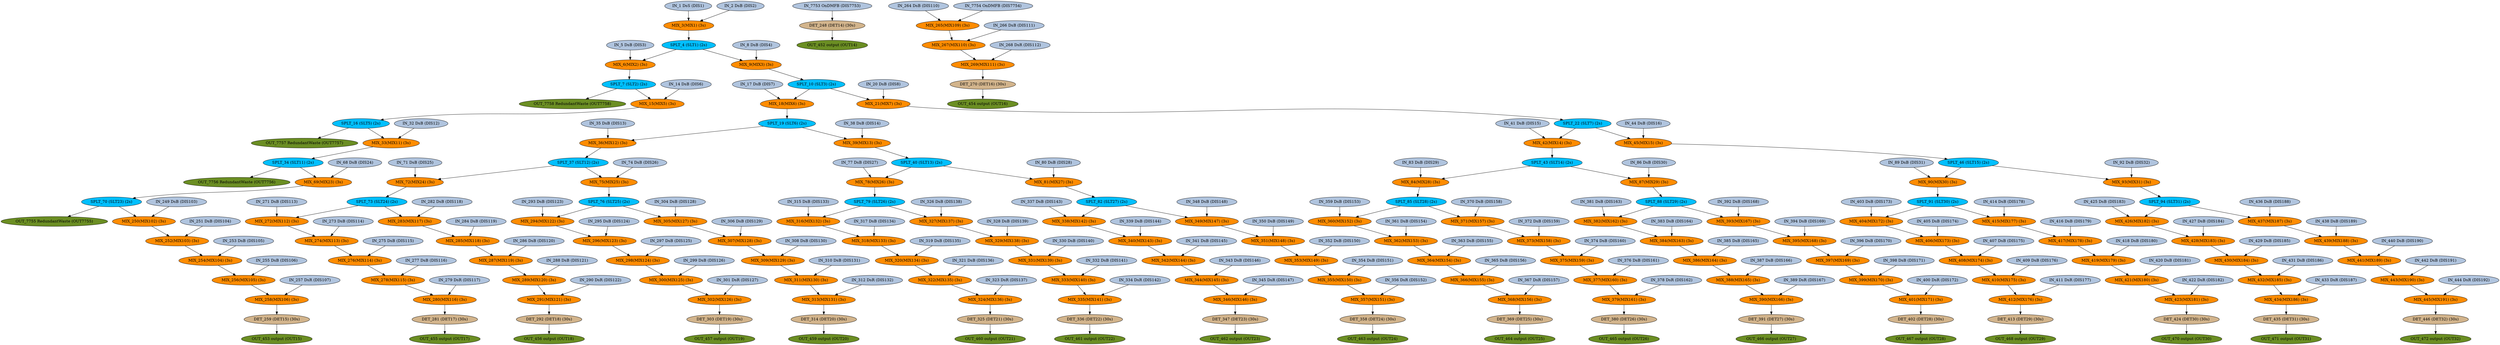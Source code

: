 digraph G {
1 [label = "IN_1 DsS (DIS1)\n" fillcolor=lightsteelblue, style=filled];
1 -> 3;
2 [label = "IN_2 DsB (DIS2)\n" fillcolor=lightsteelblue, style=filled];
2 -> 3;
3 [label = "MIX_3(MIX1) (3s)\n" fillcolor=darkorange, style=filled];
3 -> 4;
4 [label = "SPLT_4 (SLT1) (2s)\n" fillcolor=deepskyblue, style=filled];
4 -> 6;
4 -> 9;
5 [label = "IN_5 DsB (DIS3)\n" fillcolor=lightsteelblue, style=filled];
5 -> 6;
6 [label = "MIX_6(MIX2) (3s)\n" fillcolor=darkorange, style=filled];
6 -> 7;
7 [label = "SPLT_7 (SLT2) (2s)\n" fillcolor=deepskyblue, style=filled];
7 -> 15;
7 -> 7758;
8 [label = "IN_8 DsB (DIS4)\n" fillcolor=lightsteelblue, style=filled];
8 -> 9;
9 [label = "MIX_9(MIX3) (3s)\n" fillcolor=darkorange, style=filled];
9 -> 10;
10 [label = "SPLT_10 (SLT3) (2s)\n" fillcolor=deepskyblue, style=filled];
10 -> 18;
10 -> 21;
14 [label = "IN_14 DsB (DIS6)\n" fillcolor=lightsteelblue, style=filled];
14 -> 15;
15 [label = "MIX_15(MIX5) (3s)\n" fillcolor=darkorange, style=filled];
15 -> 16;
16 [label = "SPLT_16 (SLT5) (2s)\n" fillcolor=deepskyblue, style=filled];
16 -> 33;
16 -> 7757;
17 [label = "IN_17 DsB (DIS7)\n" fillcolor=lightsteelblue, style=filled];
17 -> 18;
18 [label = "MIX_18(MIX6) (3s)\n" fillcolor=darkorange, style=filled];
18 -> 19;
19 [label = "SPLT_19 (SLT6) (2s)\n" fillcolor=deepskyblue, style=filled];
19 -> 36;
19 -> 39;
20 [label = "IN_20 DsB (DIS8)\n" fillcolor=lightsteelblue, style=filled];
20 -> 21;
21 [label = "MIX_21(MIX7) (3s)\n" fillcolor=darkorange, style=filled];
21 -> 22;
22 [label = "SPLT_22 (SLT7) (2s)\n" fillcolor=deepskyblue, style=filled];
22 -> 42;
22 -> 45;
32 [label = "IN_32 DsB (DIS12)\n" fillcolor=lightsteelblue, style=filled];
32 -> 33;
33 [label = "MIX_33(MIX11) (3s)\n" fillcolor=darkorange, style=filled];
33 -> 34;
34 [label = "SPLT_34 (SLT11) (2s)\n" fillcolor=deepskyblue, style=filled];
34 -> 69;
34 -> 7756;
35 [label = "IN_35 DsB (DIS13)\n" fillcolor=lightsteelblue, style=filled];
35 -> 36;
36 [label = "MIX_36(MIX12) (3s)\n" fillcolor=darkorange, style=filled];
36 -> 37;
37 [label = "SPLT_37 (SLT12) (2s)\n" fillcolor=deepskyblue, style=filled];
37 -> 72;
37 -> 75;
38 [label = "IN_38 DsB (DIS14)\n" fillcolor=lightsteelblue, style=filled];
38 -> 39;
39 [label = "MIX_39(MIX13) (3s)\n" fillcolor=darkorange, style=filled];
39 -> 40;
40 [label = "SPLT_40 (SLT13) (2s)\n" fillcolor=deepskyblue, style=filled];
40 -> 78;
40 -> 81;
41 [label = "IN_41 DsB (DIS15)\n" fillcolor=lightsteelblue, style=filled];
41 -> 42;
42 [label = "MIX_42(MIX14) (3s)\n" fillcolor=darkorange, style=filled];
42 -> 43;
43 [label = "SPLT_43 (SLT14) (2s)\n" fillcolor=deepskyblue, style=filled];
43 -> 84;
43 -> 87;
44 [label = "IN_44 DsB (DIS16)\n" fillcolor=lightsteelblue, style=filled];
44 -> 45;
45 [label = "MIX_45(MIX15) (3s)\n" fillcolor=darkorange, style=filled];
45 -> 46;
46 [label = "SPLT_46 (SLT15) (2s)\n" fillcolor=deepskyblue, style=filled];
46 -> 90;
46 -> 93;
68 [label = "IN_68 DsB (DIS24)\n" fillcolor=lightsteelblue, style=filled];
68 -> 69;
69 [label = "MIX_69(MIX23) (3s)\n" fillcolor=darkorange, style=filled];
69 -> 70;
70 [label = "SPLT_70 (SLT23) (2s)\n" fillcolor=deepskyblue, style=filled];
70 -> 250;
70 -> 7755;
71 [label = "IN_71 DsB (DIS25)\n" fillcolor=lightsteelblue, style=filled];
71 -> 72;
72 [label = "MIX_72(MIX24) (3s)\n" fillcolor=darkorange, style=filled];
72 -> 73;
73 [label = "SPLT_73 (SLT24) (2s)\n" fillcolor=deepskyblue, style=filled];
73 -> 272;
73 -> 283;
74 [label = "IN_74 DsB (DIS26)\n" fillcolor=lightsteelblue, style=filled];
74 -> 75;
75 [label = "MIX_75(MIX25) (3s)\n" fillcolor=darkorange, style=filled];
75 -> 76;
76 [label = "SPLT_76 (SLT25) (2s)\n" fillcolor=deepskyblue, style=filled];
76 -> 294;
76 -> 305;
77 [label = "IN_77 DsB (DIS27)\n" fillcolor=lightsteelblue, style=filled];
77 -> 78;
78 [label = "MIX_78(MIX26) (3s)\n" fillcolor=darkorange, style=filled];
78 -> 79;
79 [label = "SPLT_79 (SLT26) (2s)\n" fillcolor=deepskyblue, style=filled];
79 -> 316;
79 -> 327;
80 [label = "IN_80 DsB (DIS28)\n" fillcolor=lightsteelblue, style=filled];
80 -> 81;
81 [label = "MIX_81(MIX27) (3s)\n" fillcolor=darkorange, style=filled];
81 -> 82;
82 [label = "SPLT_82 (SLT27) (2s)\n" fillcolor=deepskyblue, style=filled];
82 -> 338;
82 -> 349;
83 [label = "IN_83 DsB (DIS29)\n" fillcolor=lightsteelblue, style=filled];
83 -> 84;
84 [label = "MIX_84(MIX28) (3s)\n" fillcolor=darkorange, style=filled];
84 -> 85;
85 [label = "SPLT_85 (SLT28) (2s)\n" fillcolor=deepskyblue, style=filled];
85 -> 360;
85 -> 371;
86 [label = "IN_86 DsB (DIS30)\n" fillcolor=lightsteelblue, style=filled];
86 -> 87;
87 [label = "MIX_87(MIX29) (3s)\n" fillcolor=darkorange, style=filled];
87 -> 88;
88 [label = "SPLT_88 (SLT29) (2s)\n" fillcolor=deepskyblue, style=filled];
88 -> 382;
88 -> 393;
89 [label = "IN_89 DsB (DIS31)\n" fillcolor=lightsteelblue, style=filled];
89 -> 90;
90 [label = "MIX_90(MIX30) (3s)\n" fillcolor=darkorange, style=filled];
90 -> 91;
91 [label = "SPLT_91 (SLT30) (2s)\n" fillcolor=deepskyblue, style=filled];
91 -> 404;
91 -> 415;
92 [label = "IN_92 DsB (DIS32)\n" fillcolor=lightsteelblue, style=filled];
92 -> 93;
93 [label = "MIX_93(MIX31) (3s)\n" fillcolor=darkorange, style=filled];
93 -> 94;
94 [label = "SPLT_94 (SLT31) (2s)\n" fillcolor=deepskyblue, style=filled];
94 -> 426;
94 -> 437;
248 [label = "DET_248 (DET14) (30s)\n" fillcolor=tan, style=filled];
248 -> 452;
249 [label = "IN_249 DsB (DIS103)\n" fillcolor=lightsteelblue, style=filled];
249 -> 250;
250 [label = "MIX_250(MIX102) (3s)\n" fillcolor=darkorange, style=filled];
250 -> 252;
251 [label = "IN_251 DsB (DIS104)\n" fillcolor=lightsteelblue, style=filled];
251 -> 252;
252 [label = "MIX_252(MIX103) (3s)\n" fillcolor=darkorange, style=filled];
252 -> 254;
253 [label = "IN_253 DsB (DIS105)\n" fillcolor=lightsteelblue, style=filled];
253 -> 254;
254 [label = "MIX_254(MIX104) (3s)\n" fillcolor=darkorange, style=filled];
254 -> 256;
255 [label = "IN_255 DsB (DIS106)\n" fillcolor=lightsteelblue, style=filled];
255 -> 256;
256 [label = "MIX_256(MIX105) (3s)\n" fillcolor=darkorange, style=filled];
256 -> 258;
257 [label = "IN_257 DsR (DIS107)\n" fillcolor=lightsteelblue, style=filled];
257 -> 258;
258 [label = "MIX_258(MIX106) (3s)\n" fillcolor=darkorange, style=filled];
258 -> 259;
259 [label = "DET_259 (DET15) (30s)\n" fillcolor=tan, style=filled];
259 -> 453;
264 [label = "IN_264 DsB (DIS110)\n" fillcolor=lightsteelblue, style=filled];
264 -> 265;
265 [label = "MIX_265(MIX109) (3s)\n" fillcolor=darkorange, style=filled];
265 -> 267;
266 [label = "IN_266 DsB (DIS111)\n" fillcolor=lightsteelblue, style=filled];
266 -> 267;
267 [label = "MIX_267(MIX110) (3s)\n" fillcolor=darkorange, style=filled];
267 -> 269;
268 [label = "IN_268 DsR (DIS112)\n" fillcolor=lightsteelblue, style=filled];
268 -> 269;
269 [label = "MIX_269(MIX111) (3s)\n" fillcolor=darkorange, style=filled];
269 -> 270;
270 [label = "DET_270 (DET16) (30s)\n" fillcolor=tan, style=filled];
270 -> 454;
271 [label = "IN_271 DsB (DIS113)\n" fillcolor=lightsteelblue, style=filled];
271 -> 272;
272 [label = "MIX_272(MIX112) (3s)\n" fillcolor=darkorange, style=filled];
272 -> 274;
273 [label = "IN_273 DsB (DIS114)\n" fillcolor=lightsteelblue, style=filled];
273 -> 274;
274 [label = "MIX_274(MIX113) (3s)\n" fillcolor=darkorange, style=filled];
274 -> 276;
275 [label = "IN_275 DsB (DIS115)\n" fillcolor=lightsteelblue, style=filled];
275 -> 276;
276 [label = "MIX_276(MIX114) (3s)\n" fillcolor=darkorange, style=filled];
276 -> 278;
277 [label = "IN_277 DsB (DIS116)\n" fillcolor=lightsteelblue, style=filled];
277 -> 278;
278 [label = "MIX_278(MIX115) (3s)\n" fillcolor=darkorange, style=filled];
278 -> 280;
279 [label = "IN_279 DsR (DIS117)\n" fillcolor=lightsteelblue, style=filled];
279 -> 280;
280 [label = "MIX_280(MIX116) (3s)\n" fillcolor=darkorange, style=filled];
280 -> 281;
281 [label = "DET_281 (DET17) (30s)\n" fillcolor=tan, style=filled];
281 -> 455;
282 [label = "IN_282 DsB (DIS118)\n" fillcolor=lightsteelblue, style=filled];
282 -> 283;
283 [label = "MIX_283(MIX117) (3s)\n" fillcolor=darkorange, style=filled];
283 -> 285;
284 [label = "IN_284 DsB (DIS119)\n" fillcolor=lightsteelblue, style=filled];
284 -> 285;
285 [label = "MIX_285(MIX118) (3s)\n" fillcolor=darkorange, style=filled];
285 -> 287;
286 [label = "IN_286 DsB (DIS120)\n" fillcolor=lightsteelblue, style=filled];
286 -> 287;
287 [label = "MIX_287(MIX119) (3s)\n" fillcolor=darkorange, style=filled];
287 -> 289;
288 [label = "IN_288 DsB (DIS121)\n" fillcolor=lightsteelblue, style=filled];
288 -> 289;
289 [label = "MIX_289(MIX120) (3s)\n" fillcolor=darkorange, style=filled];
289 -> 291;
290 [label = "IN_290 DsR (DIS122)\n" fillcolor=lightsteelblue, style=filled];
290 -> 291;
291 [label = "MIX_291(MIX121) (3s)\n" fillcolor=darkorange, style=filled];
291 -> 292;
292 [label = "DET_292 (DET18) (30s)\n" fillcolor=tan, style=filled];
292 -> 456;
293 [label = "IN_293 DsB (DIS123)\n" fillcolor=lightsteelblue, style=filled];
293 -> 294;
294 [label = "MIX_294(MIX122) (3s)\n" fillcolor=darkorange, style=filled];
294 -> 296;
295 [label = "IN_295 DsB (DIS124)\n" fillcolor=lightsteelblue, style=filled];
295 -> 296;
296 [label = "MIX_296(MIX123) (3s)\n" fillcolor=darkorange, style=filled];
296 -> 298;
297 [label = "IN_297 DsB (DIS125)\n" fillcolor=lightsteelblue, style=filled];
297 -> 298;
298 [label = "MIX_298(MIX124) (3s)\n" fillcolor=darkorange, style=filled];
298 -> 300;
299 [label = "IN_299 DsB (DIS126)\n" fillcolor=lightsteelblue, style=filled];
299 -> 300;
300 [label = "MIX_300(MIX125) (3s)\n" fillcolor=darkorange, style=filled];
300 -> 302;
301 [label = "IN_301 DsR (DIS127)\n" fillcolor=lightsteelblue, style=filled];
301 -> 302;
302 [label = "MIX_302(MIX126) (3s)\n" fillcolor=darkorange, style=filled];
302 -> 303;
303 [label = "DET_303 (DET19) (30s)\n" fillcolor=tan, style=filled];
303 -> 457;
304 [label = "IN_304 DsB (DIS128)\n" fillcolor=lightsteelblue, style=filled];
304 -> 305;
305 [label = "MIX_305(MIX127) (3s)\n" fillcolor=darkorange, style=filled];
305 -> 307;
306 [label = "IN_306 DsB (DIS129)\n" fillcolor=lightsteelblue, style=filled];
306 -> 307;
307 [label = "MIX_307(MIX128) (3s)\n" fillcolor=darkorange, style=filled];
307 -> 309;
308 [label = "IN_308 DsB (DIS130)\n" fillcolor=lightsteelblue, style=filled];
308 -> 309;
309 [label = "MIX_309(MIX129) (3s)\n" fillcolor=darkorange, style=filled];
309 -> 311;
310 [label = "IN_310 DsB (DIS131)\n" fillcolor=lightsteelblue, style=filled];
310 -> 311;
311 [label = "MIX_311(MIX130) (3s)\n" fillcolor=darkorange, style=filled];
311 -> 313;
312 [label = "IN_312 DsR (DIS132)\n" fillcolor=lightsteelblue, style=filled];
312 -> 313;
313 [label = "MIX_313(MIX131) (3s)\n" fillcolor=darkorange, style=filled];
313 -> 314;
314 [label = "DET_314 (DET20) (30s)\n" fillcolor=tan, style=filled];
314 -> 459;
315 [label = "IN_315 DsB (DIS133)\n" fillcolor=lightsteelblue, style=filled];
315 -> 316;
316 [label = "MIX_316(MIX132) (3s)\n" fillcolor=darkorange, style=filled];
316 -> 318;
317 [label = "IN_317 DsB (DIS134)\n" fillcolor=lightsteelblue, style=filled];
317 -> 318;
318 [label = "MIX_318(MIX133) (3s)\n" fillcolor=darkorange, style=filled];
318 -> 320;
319 [label = "IN_319 DsB (DIS135)\n" fillcolor=lightsteelblue, style=filled];
319 -> 320;
320 [label = "MIX_320(MIX134) (3s)\n" fillcolor=darkorange, style=filled];
320 -> 322;
321 [label = "IN_321 DsB (DIS136)\n" fillcolor=lightsteelblue, style=filled];
321 -> 322;
322 [label = "MIX_322(MIX135) (3s)\n" fillcolor=darkorange, style=filled];
322 -> 324;
323 [label = "IN_323 DsR (DIS137)\n" fillcolor=lightsteelblue, style=filled];
323 -> 324;
324 [label = "MIX_324(MIX136) (3s)\n" fillcolor=darkorange, style=filled];
324 -> 325;
325 [label = "DET_325 (DET21) (30s)\n" fillcolor=tan, style=filled];
325 -> 460;
326 [label = "IN_326 DsB (DIS138)\n" fillcolor=lightsteelblue, style=filled];
326 -> 327;
327 [label = "MIX_327(MIX137) (3s)\n" fillcolor=darkorange, style=filled];
327 -> 329;
328 [label = "IN_328 DsB (DIS139)\n" fillcolor=lightsteelblue, style=filled];
328 -> 329;
329 [label = "MIX_329(MIX138) (3s)\n" fillcolor=darkorange, style=filled];
329 -> 331;
330 [label = "IN_330 DsB (DIS140)\n" fillcolor=lightsteelblue, style=filled];
330 -> 331;
331 [label = "MIX_331(MIX139) (3s)\n" fillcolor=darkorange, style=filled];
331 -> 333;
332 [label = "IN_332 DsB (DIS141)\n" fillcolor=lightsteelblue, style=filled];
332 -> 333;
333 [label = "MIX_333(MIX140) (3s)\n" fillcolor=darkorange, style=filled];
333 -> 335;
334 [label = "IN_334 DsR (DIS142)\n" fillcolor=lightsteelblue, style=filled];
334 -> 335;
335 [label = "MIX_335(MIX141) (3s)\n" fillcolor=darkorange, style=filled];
335 -> 336;
336 [label = "DET_336 (DET22) (30s)\n" fillcolor=tan, style=filled];
336 -> 461;
337 [label = "IN_337 DsB (DIS143)\n" fillcolor=lightsteelblue, style=filled];
337 -> 338;
338 [label = "MIX_338(MIX142) (3s)\n" fillcolor=darkorange, style=filled];
338 -> 340;
339 [label = "IN_339 DsB (DIS144)\n" fillcolor=lightsteelblue, style=filled];
339 -> 340;
340 [label = "MIX_340(MIX143) (3s)\n" fillcolor=darkorange, style=filled];
340 -> 342;
341 [label = "IN_341 DsB (DIS145)\n" fillcolor=lightsteelblue, style=filled];
341 -> 342;
342 [label = "MIX_342(MIX144) (3s)\n" fillcolor=darkorange, style=filled];
342 -> 344;
343 [label = "IN_343 DsB (DIS146)\n" fillcolor=lightsteelblue, style=filled];
343 -> 344;
344 [label = "MIX_344(MIX145) (3s)\n" fillcolor=darkorange, style=filled];
344 -> 346;
345 [label = "IN_345 DsR (DIS147)\n" fillcolor=lightsteelblue, style=filled];
345 -> 346;
346 [label = "MIX_346(MIX146) (3s)\n" fillcolor=darkorange, style=filled];
346 -> 347;
347 [label = "DET_347 (DET23) (30s)\n" fillcolor=tan, style=filled];
347 -> 462;
348 [label = "IN_348 DsB (DIS148)\n" fillcolor=lightsteelblue, style=filled];
348 -> 349;
349 [label = "MIX_349(MIX147) (3s)\n" fillcolor=darkorange, style=filled];
349 -> 351;
350 [label = "IN_350 DsB (DIS149)\n" fillcolor=lightsteelblue, style=filled];
350 -> 351;
351 [label = "MIX_351(MIX148) (3s)\n" fillcolor=darkorange, style=filled];
351 -> 353;
352 [label = "IN_352 DsB (DIS150)\n" fillcolor=lightsteelblue, style=filled];
352 -> 353;
353 [label = "MIX_353(MIX149) (3s)\n" fillcolor=darkorange, style=filled];
353 -> 355;
354 [label = "IN_354 DsB (DIS151)\n" fillcolor=lightsteelblue, style=filled];
354 -> 355;
355 [label = "MIX_355(MIX150) (3s)\n" fillcolor=darkorange, style=filled];
355 -> 357;
356 [label = "IN_356 DsR (DIS152)\n" fillcolor=lightsteelblue, style=filled];
356 -> 357;
357 [label = "MIX_357(MIX151) (3s)\n" fillcolor=darkorange, style=filled];
357 -> 358;
358 [label = "DET_358 (DET24) (30s)\n" fillcolor=tan, style=filled];
358 -> 463;
359 [label = "IN_359 DsB (DIS153)\n" fillcolor=lightsteelblue, style=filled];
359 -> 360;
360 [label = "MIX_360(MIX152) (3s)\n" fillcolor=darkorange, style=filled];
360 -> 362;
361 [label = "IN_361 DsB (DIS154)\n" fillcolor=lightsteelblue, style=filled];
361 -> 362;
362 [label = "MIX_362(MIX153) (3s)\n" fillcolor=darkorange, style=filled];
362 -> 364;
363 [label = "IN_363 DsB (DIS155)\n" fillcolor=lightsteelblue, style=filled];
363 -> 364;
364 [label = "MIX_364(MIX154) (3s)\n" fillcolor=darkorange, style=filled];
364 -> 366;
365 [label = "IN_365 DsB (DIS156)\n" fillcolor=lightsteelblue, style=filled];
365 -> 366;
366 [label = "MIX_366(MIX155) (3s)\n" fillcolor=darkorange, style=filled];
366 -> 368;
367 [label = "IN_367 DsR (DIS157)\n" fillcolor=lightsteelblue, style=filled];
367 -> 368;
368 [label = "MIX_368(MIX156) (3s)\n" fillcolor=darkorange, style=filled];
368 -> 369;
369 [label = "DET_369 (DET25) (30s)\n" fillcolor=tan, style=filled];
369 -> 464;
370 [label = "IN_370 DsB (DIS158)\n" fillcolor=lightsteelblue, style=filled];
370 -> 371;
371 [label = "MIX_371(MIX157) (3s)\n" fillcolor=darkorange, style=filled];
371 -> 373;
372 [label = "IN_372 DsB (DIS159)\n" fillcolor=lightsteelblue, style=filled];
372 -> 373;
373 [label = "MIX_373(MIX158) (3s)\n" fillcolor=darkorange, style=filled];
373 -> 375;
374 [label = "IN_374 DsB (DIS160)\n" fillcolor=lightsteelblue, style=filled];
374 -> 375;
375 [label = "MIX_375(MIX159) (3s)\n" fillcolor=darkorange, style=filled];
375 -> 377;
376 [label = "IN_376 DsB (DIS161)\n" fillcolor=lightsteelblue, style=filled];
376 -> 377;
377 [label = "MIX_377(MIX160) (3s)\n" fillcolor=darkorange, style=filled];
377 -> 379;
378 [label = "IN_378 DsR (DIS162)\n" fillcolor=lightsteelblue, style=filled];
378 -> 379;
379 [label = "MIX_379(MIX161) (3s)\n" fillcolor=darkorange, style=filled];
379 -> 380;
380 [label = "DET_380 (DET26) (30s)\n" fillcolor=tan, style=filled];
380 -> 465;
381 [label = "IN_381 DsB (DIS163)\n" fillcolor=lightsteelblue, style=filled];
381 -> 382;
382 [label = "MIX_382(MIX162) (3s)\n" fillcolor=darkorange, style=filled];
382 -> 384;
383 [label = "IN_383 DsB (DIS164)\n" fillcolor=lightsteelblue, style=filled];
383 -> 384;
384 [label = "MIX_384(MIX163) (3s)\n" fillcolor=darkorange, style=filled];
384 -> 386;
385 [label = "IN_385 DsB (DIS165)\n" fillcolor=lightsteelblue, style=filled];
385 -> 386;
386 [label = "MIX_386(MIX164) (3s)\n" fillcolor=darkorange, style=filled];
386 -> 388;
387 [label = "IN_387 DsB (DIS166)\n" fillcolor=lightsteelblue, style=filled];
387 -> 388;
388 [label = "MIX_388(MIX165) (3s)\n" fillcolor=darkorange, style=filled];
388 -> 390;
389 [label = "IN_389 DsR (DIS167)\n" fillcolor=lightsteelblue, style=filled];
389 -> 390;
390 [label = "MIX_390(MIX166) (3s)\n" fillcolor=darkorange, style=filled];
390 -> 391;
391 [label = "DET_391 (DET27) (30s)\n" fillcolor=tan, style=filled];
391 -> 466;
392 [label = "IN_392 DsB (DIS168)\n" fillcolor=lightsteelblue, style=filled];
392 -> 393;
393 [label = "MIX_393(MIX167) (3s)\n" fillcolor=darkorange, style=filled];
393 -> 395;
394 [label = "IN_394 DsB (DIS169)\n" fillcolor=lightsteelblue, style=filled];
394 -> 395;
395 [label = "MIX_395(MIX168) (3s)\n" fillcolor=darkorange, style=filled];
395 -> 397;
396 [label = "IN_396 DsB (DIS170)\n" fillcolor=lightsteelblue, style=filled];
396 -> 397;
397 [label = "MIX_397(MIX169) (3s)\n" fillcolor=darkorange, style=filled];
397 -> 399;
398 [label = "IN_398 DsB (DIS171)\n" fillcolor=lightsteelblue, style=filled];
398 -> 399;
399 [label = "MIX_399(MIX170) (3s)\n" fillcolor=darkorange, style=filled];
399 -> 401;
400 [label = "IN_400 DsR (DIS172)\n" fillcolor=lightsteelblue, style=filled];
400 -> 401;
401 [label = "MIX_401(MIX171) (3s)\n" fillcolor=darkorange, style=filled];
401 -> 402;
402 [label = "DET_402 (DET28) (30s)\n" fillcolor=tan, style=filled];
402 -> 467;
403 [label = "IN_403 DsB (DIS173)\n" fillcolor=lightsteelblue, style=filled];
403 -> 404;
404 [label = "MIX_404(MIX172) (3s)\n" fillcolor=darkorange, style=filled];
404 -> 406;
405 [label = "IN_405 DsB (DIS174)\n" fillcolor=lightsteelblue, style=filled];
405 -> 406;
406 [label = "MIX_406(MIX173) (3s)\n" fillcolor=darkorange, style=filled];
406 -> 408;
407 [label = "IN_407 DsB (DIS175)\n" fillcolor=lightsteelblue, style=filled];
407 -> 408;
408 [label = "MIX_408(MIX174) (3s)\n" fillcolor=darkorange, style=filled];
408 -> 410;
409 [label = "IN_409 DsB (DIS176)\n" fillcolor=lightsteelblue, style=filled];
409 -> 410;
410 [label = "MIX_410(MIX175) (3s)\n" fillcolor=darkorange, style=filled];
410 -> 412;
411 [label = "IN_411 DsR (DIS177)\n" fillcolor=lightsteelblue, style=filled];
411 -> 412;
412 [label = "MIX_412(MIX176) (3s)\n" fillcolor=darkorange, style=filled];
412 -> 413;
413 [label = "DET_413 (DET29) (30s)\n" fillcolor=tan, style=filled];
413 -> 468;
414 [label = "IN_414 DsB (DIS178)\n" fillcolor=lightsteelblue, style=filled];
414 -> 415;
415 [label = "MIX_415(MIX177) (3s)\n" fillcolor=darkorange, style=filled];
415 -> 417;
416 [label = "IN_416 DsB (DIS179)\n" fillcolor=lightsteelblue, style=filled];
416 -> 417;
417 [label = "MIX_417(MIX178) (3s)\n" fillcolor=darkorange, style=filled];
417 -> 419;
418 [label = "IN_418 DsB (DIS180)\n" fillcolor=lightsteelblue, style=filled];
418 -> 419;
419 [label = "MIX_419(MIX179) (3s)\n" fillcolor=darkorange, style=filled];
419 -> 421;
420 [label = "IN_420 DsB (DIS181)\n" fillcolor=lightsteelblue, style=filled];
420 -> 421;
421 [label = "MIX_421(MIX180) (3s)\n" fillcolor=darkorange, style=filled];
421 -> 423;
422 [label = "IN_422 DsR (DIS182)\n" fillcolor=lightsteelblue, style=filled];
422 -> 423;
423 [label = "MIX_423(MIX181) (3s)\n" fillcolor=darkorange, style=filled];
423 -> 424;
424 [label = "DET_424 (DET30) (30s)\n" fillcolor=tan, style=filled];
424 -> 470;
425 [label = "IN_425 DsB (DIS183)\n" fillcolor=lightsteelblue, style=filled];
425 -> 426;
426 [label = "MIX_426(MIX182) (3s)\n" fillcolor=darkorange, style=filled];
426 -> 428;
427 [label = "IN_427 DsB (DIS184)\n" fillcolor=lightsteelblue, style=filled];
427 -> 428;
428 [label = "MIX_428(MIX183) (3s)\n" fillcolor=darkorange, style=filled];
428 -> 430;
429 [label = "IN_429 DsB (DIS185)\n" fillcolor=lightsteelblue, style=filled];
429 -> 430;
430 [label = "MIX_430(MIX184) (3s)\n" fillcolor=darkorange, style=filled];
430 -> 432;
431 [label = "IN_431 DsB (DIS186)\n" fillcolor=lightsteelblue, style=filled];
431 -> 432;
432 [label = "MIX_432(MIX185) (3s)\n" fillcolor=darkorange, style=filled];
432 -> 434;
433 [label = "IN_433 DsR (DIS187)\n" fillcolor=lightsteelblue, style=filled];
433 -> 434;
434 [label = "MIX_434(MIX186) (3s)\n" fillcolor=darkorange, style=filled];
434 -> 435;
435 [label = "DET_435 (DET31) (30s)\n" fillcolor=tan, style=filled];
435 -> 471;
436 [label = "IN_436 DsB (DIS188)\n" fillcolor=lightsteelblue, style=filled];
436 -> 437;
437 [label = "MIX_437(MIX187) (3s)\n" fillcolor=darkorange, style=filled];
437 -> 439;
438 [label = "IN_438 DsB (DIS189)\n" fillcolor=lightsteelblue, style=filled];
438 -> 439;
439 [label = "MIX_439(MIX188) (3s)\n" fillcolor=darkorange, style=filled];
439 -> 441;
440 [label = "IN_440 DsB (DIS190)\n" fillcolor=lightsteelblue, style=filled];
440 -> 441;
441 [label = "MIX_441(MIX189) (3s)\n" fillcolor=darkorange, style=filled];
441 -> 443;
442 [label = "IN_442 DsB (DIS191)\n" fillcolor=lightsteelblue, style=filled];
442 -> 443;
443 [label = "MIX_443(MIX190) (3s)\n" fillcolor=darkorange, style=filled];
443 -> 445;
444 [label = "IN_444 DsR (DIS192)\n" fillcolor=lightsteelblue, style=filled];
444 -> 445;
445 [label = "MIX_445(MIX191) (3s)\n" fillcolor=darkorange, style=filled];
445 -> 446;
446 [label = "DET_446 (DET32) (30s)\n" fillcolor=tan, style=filled];
446 -> 472;
452 [label = "OUT_452 output (OUT14)\n" fillcolor=olivedrab, style=filled];
453 [label = "OUT_453 output (OUT15)\n" fillcolor=olivedrab, style=filled];
454 [label = "OUT_454 output (OUT16)\n" fillcolor=olivedrab, style=filled];
455 [label = "OUT_455 output (OUT17)\n" fillcolor=olivedrab, style=filled];
456 [label = "OUT_456 output (OUT18)\n" fillcolor=olivedrab, style=filled];
457 [label = "OUT_457 output (OUT19)\n" fillcolor=olivedrab, style=filled];
459 [label = "OUT_459 output (OUT20)\n" fillcolor=olivedrab, style=filled];
460 [label = "OUT_460 output (OUT21)\n" fillcolor=olivedrab, style=filled];
461 [label = "OUT_461 output (OUT22)\n" fillcolor=olivedrab, style=filled];
462 [label = "OUT_462 output (OUT23)\n" fillcolor=olivedrab, style=filled];
463 [label = "OUT_463 output (OUT24)\n" fillcolor=olivedrab, style=filled];
464 [label = "OUT_464 output (OUT25)\n" fillcolor=olivedrab, style=filled];
465 [label = "OUT_465 output (OUT26)\n" fillcolor=olivedrab, style=filled];
466 [label = "OUT_466 output (OUT27)\n" fillcolor=olivedrab, style=filled];
467 [label = "OUT_467 output (OUT28)\n" fillcolor=olivedrab, style=filled];
468 [label = "OUT_468 output (OUT29)\n" fillcolor=olivedrab, style=filled];
470 [label = "OUT_470 output (OUT30)\n" fillcolor=olivedrab, style=filled];
471 [label = "OUT_471 output (OUT31)\n" fillcolor=olivedrab, style=filled];
472 [label = "OUT_472 output (OUT32)\n" fillcolor=olivedrab, style=filled];
7753 [label = "IN_7753 OnDMFB (DIS7753)\n" fillcolor=lightsteelblue, style=filled];
7753 -> 248;
7754 [label = "IN_7754 OnDMFB (DIS7754)\n" fillcolor=lightsteelblue, style=filled];
7754 -> 265;
7755 [label = "OUT_7755 RedundantWaste (OUT7755)\n" fillcolor=olivedrab, style=filled];
7756 [label = "OUT_7756 RedundantWaste (OUT7756)\n" fillcolor=olivedrab, style=filled];
7757 [label = "OUT_7757 RedundantWaste (OUT7757)\n" fillcolor=olivedrab, style=filled];
7758 [label = "OUT_7758 RedundantWaste (OUT7758)\n" fillcolor=olivedrab, style=filled];
}
